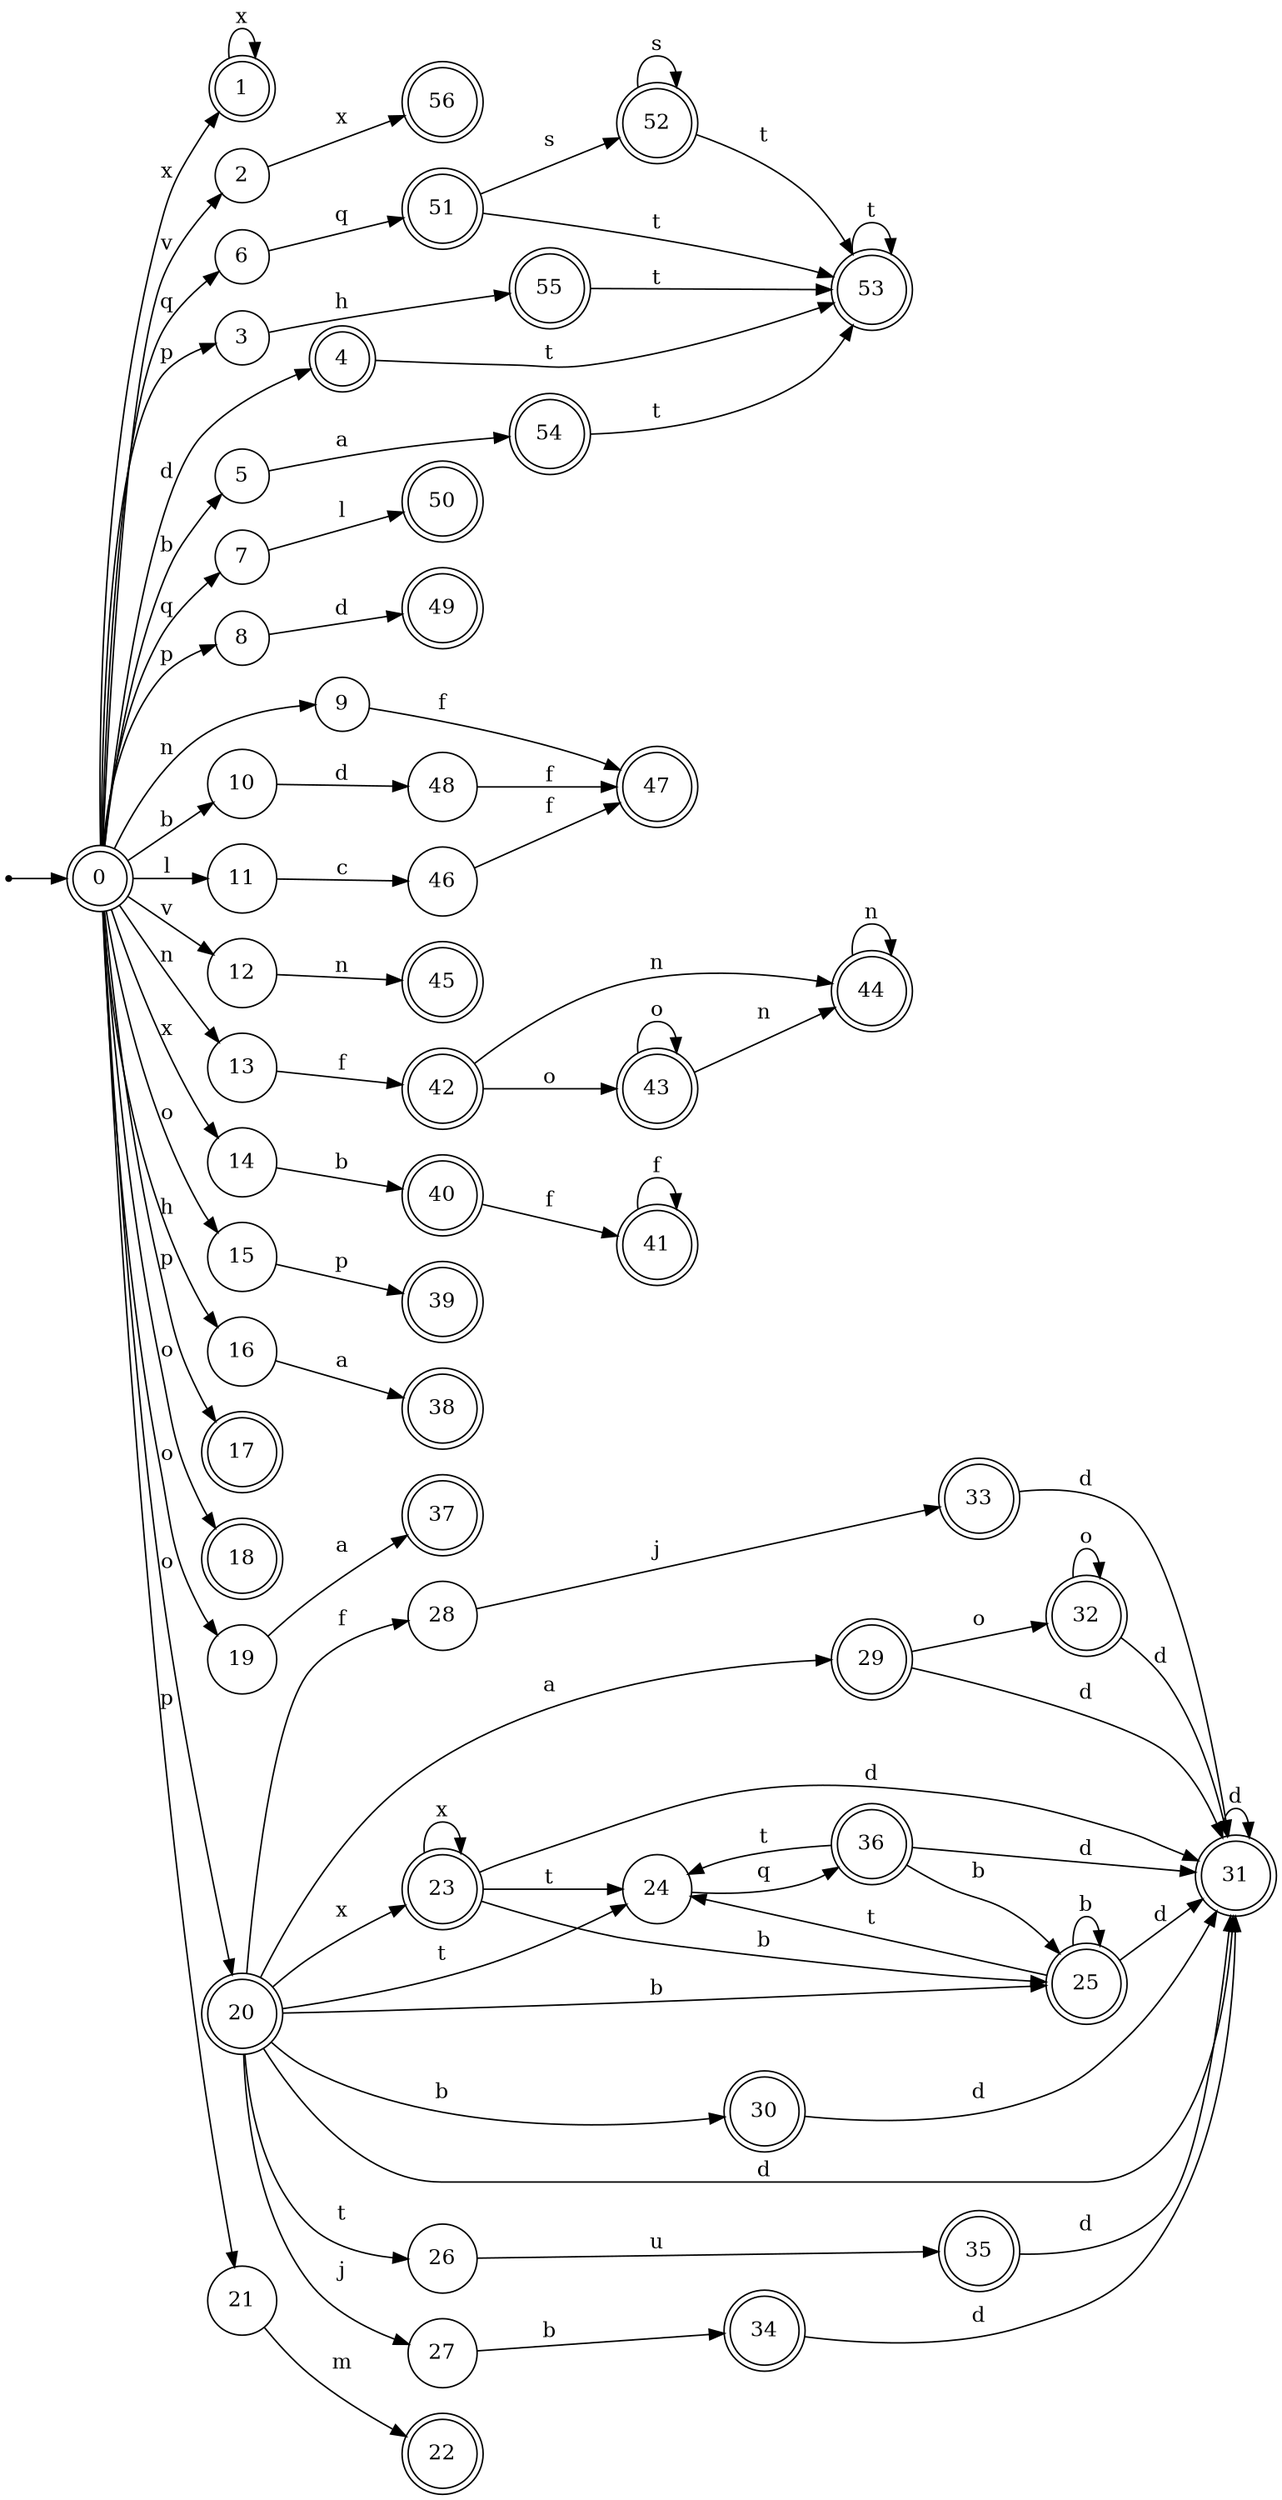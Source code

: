 digraph finite_state_machine {
rankdir=LR;
size="20,20";
node [shape = point]; "dummy0"
node [shape = doublecircle]; "0";"dummy0" -> "0";
node [shape = doublecircle]; "1";node [shape = circle]; "2";
node [shape = circle]; "3";
node [shape = doublecircle]; "4";node [shape = circle]; "5";
node [shape = circle]; "6";
node [shape = circle]; "7";
node [shape = circle]; "8";
node [shape = circle]; "9";
node [shape = circle]; "10";
node [shape = circle]; "11";
node [shape = circle]; "12";
node [shape = circle]; "13";
node [shape = circle]; "14";
node [shape = circle]; "15";
node [shape = circle]; "16";
node [shape = doublecircle]; "17";node [shape = doublecircle]; "18";node [shape = circle]; "19";
node [shape = doublecircle]; "20";node [shape = circle]; "21";
node [shape = doublecircle]; "22";node [shape = doublecircle]; "23";node [shape = circle]; "24";
node [shape = doublecircle]; "25";node [shape = circle]; "26";
node [shape = circle]; "27";
node [shape = circle]; "28";
node [shape = doublecircle]; "29";node [shape = doublecircle]; "30";node [shape = doublecircle]; "31";node [shape = doublecircle]; "32";node [shape = doublecircle]; "33";node [shape = doublecircle]; "34";node [shape = doublecircle]; "35";node [shape = doublecircle]; "36";node [shape = doublecircle]; "37";node [shape = doublecircle]; "38";node [shape = doublecircle]; "39";node [shape = doublecircle]; "40";node [shape = doublecircle]; "41";node [shape = doublecircle]; "42";node [shape = doublecircle]; "43";node [shape = doublecircle]; "44";node [shape = doublecircle]; "45";node [shape = circle]; "46";
node [shape = doublecircle]; "47";node [shape = circle]; "48";
node [shape = doublecircle]; "49";node [shape = doublecircle]; "50";node [shape = doublecircle]; "51";node [shape = doublecircle]; "52";node [shape = doublecircle]; "53";node [shape = doublecircle]; "54";node [shape = doublecircle]; "55";node [shape = doublecircle]; "56";"0" -> "1" [label = "x"];
 "0" -> "14" [label = "x"];
 "0" -> "2" [label = "v"];
 "0" -> "12" [label = "v"];
 "0" -> "8" [label = "p"];
 "0" -> "17" [label = "p"];
 "0" -> "3" [label = "p"];
 "0" -> "21" [label = "p"];
 "0" -> "4" [label = "d"];
 "0" -> "10" [label = "b"];
 "0" -> "5" [label = "b"];
 "0" -> "6" [label = "q"];
 "0" -> "7" [label = "q"];
 "0" -> "9" [label = "n"];
 "0" -> "13" [label = "n"];
 "0" -> "11" [label = "l"];
 "0" -> "18" [label = "o"];
 "0" -> "19" [label = "o"];
 "0" -> "20" [label = "o"];
 "0" -> "15" [label = "o"];
 "0" -> "16" [label = "h"];
 "21" -> "22" [label = "m"];
 "20" -> "23" [label = "x"];
 "20" -> "24" [label = "t"];
 "20" -> "26" [label = "t"];
 "20" -> "25" [label = "b"];
 "20" -> "30" [label = "b"];
 "20" -> "27" [label = "j"];
 "20" -> "28" [label = "f"];
 "20" -> "29" [label = "a"];
 "20" -> "31" [label = "d"];
 "31" -> "31" [label = "d"];
 "30" -> "31" [label = "d"];
 "29" -> "32" [label = "o"];
 "29" -> "31" [label = "d"];
 "32" -> "32" [label = "o"];
 "32" -> "31" [label = "d"];
 "28" -> "33" [label = "j"];
 "33" -> "31" [label = "d"];
 "27" -> "34" [label = "b"];
 "34" -> "31" [label = "d"];
 "26" -> "35" [label = "u"];
 "35" -> "31" [label = "d"];
 "25" -> "25" [label = "b"];
 "25" -> "24" [label = "t"];
 "25" -> "31" [label = "d"];
 "24" -> "36" [label = "q"];
 "36" -> "24" [label = "t"];
 "36" -> "25" [label = "b"];
 "36" -> "31" [label = "d"];
 "23" -> "23" [label = "x"];
 "23" -> "24" [label = "t"];
 "23" -> "25" [label = "b"];
 "23" -> "31" [label = "d"];
 "19" -> "37" [label = "a"];
 "16" -> "38" [label = "a"];
 "15" -> "39" [label = "p"];
 "14" -> "40" [label = "b"];
 "40" -> "41" [label = "f"];
 "41" -> "41" [label = "f"];
 "13" -> "42" [label = "f"];
 "42" -> "43" [label = "o"];
 "42" -> "44" [label = "n"];
 "44" -> "44" [label = "n"];
 "43" -> "43" [label = "o"];
 "43" -> "44" [label = "n"];
 "12" -> "45" [label = "n"];
 "11" -> "46" [label = "c"];
 "46" -> "47" [label = "f"];
 "10" -> "48" [label = "d"];
 "48" -> "47" [label = "f"];
 "9" -> "47" [label = "f"];
 "8" -> "49" [label = "d"];
 "7" -> "50" [label = "l"];
 "6" -> "51" [label = "q"];
 "51" -> "52" [label = "s"];
 "51" -> "53" [label = "t"];
 "53" -> "53" [label = "t"];
 "52" -> "52" [label = "s"];
 "52" -> "53" [label = "t"];
 "5" -> "54" [label = "a"];
 "54" -> "53" [label = "t"];
 "4" -> "53" [label = "t"];
 "3" -> "55" [label = "h"];
 "55" -> "53" [label = "t"];
 "2" -> "56" [label = "x"];
 "1" -> "1" [label = "x"];
 }
